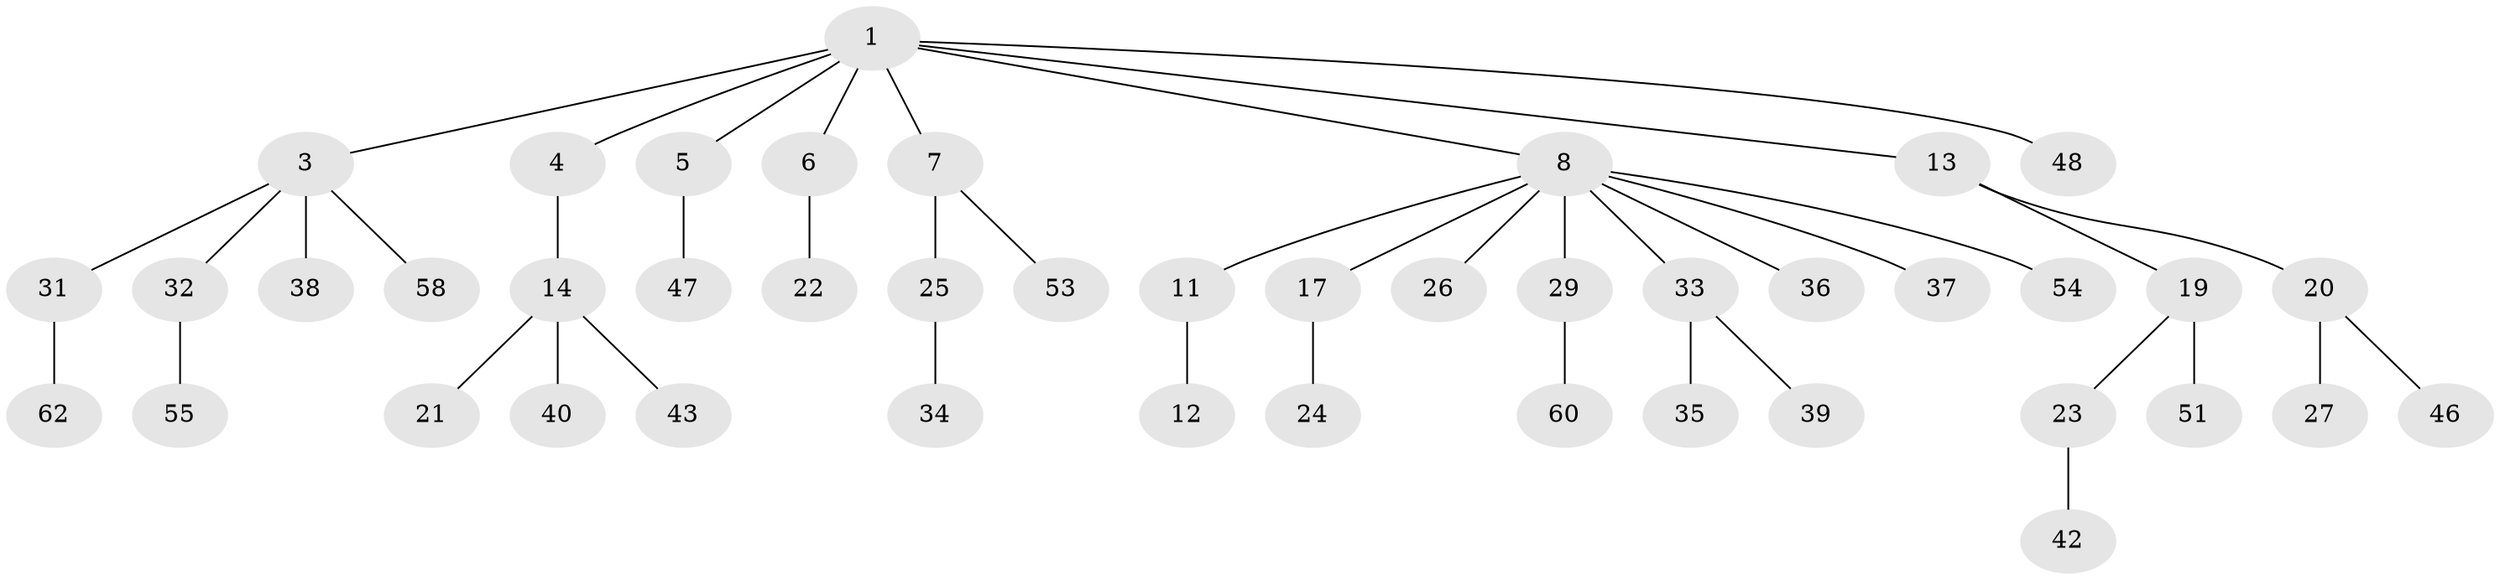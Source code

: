 // original degree distribution, {7: 0.015625, 3: 0.140625, 5: 0.015625, 2: 0.25, 6: 0.015625, 8: 0.015625, 4: 0.03125, 1: 0.515625}
// Generated by graph-tools (version 1.1) at 2025/19/03/04/25 18:19:07]
// undirected, 44 vertices, 43 edges
graph export_dot {
graph [start="1"]
  node [color=gray90,style=filled];
  1 [super="+2"];
  3;
  4;
  5 [super="+57+41+16+15+18"];
  6;
  7;
  8 [super="+9"];
  11 [super="+44+28"];
  12;
  13;
  14;
  17;
  19;
  20;
  21 [super="+52+56"];
  22;
  23;
  24;
  25;
  26 [super="+61"];
  27 [super="+30"];
  29;
  31;
  32;
  33;
  34;
  35;
  36;
  37;
  38;
  39;
  40;
  42;
  43;
  46;
  47;
  48 [super="+63"];
  51;
  53;
  54;
  55;
  58;
  60;
  62 [super="+64"];
  1 -- 4;
  1 -- 5;
  1 -- 7;
  1 -- 8;
  1 -- 13;
  1 -- 48;
  1 -- 3;
  1 -- 6;
  3 -- 31;
  3 -- 32;
  3 -- 38;
  3 -- 58;
  4 -- 14;
  5 -- 47;
  6 -- 22;
  7 -- 25;
  7 -- 53;
  8 -- 33;
  8 -- 36;
  8 -- 37;
  8 -- 11;
  8 -- 17;
  8 -- 54;
  8 -- 26;
  8 -- 29;
  11 -- 12;
  13 -- 19;
  13 -- 20;
  14 -- 21;
  14 -- 40;
  14 -- 43;
  17 -- 24;
  19 -- 23;
  19 -- 51;
  20 -- 27;
  20 -- 46;
  23 -- 42;
  25 -- 34;
  29 -- 60;
  31 -- 62;
  32 -- 55;
  33 -- 35;
  33 -- 39;
}
